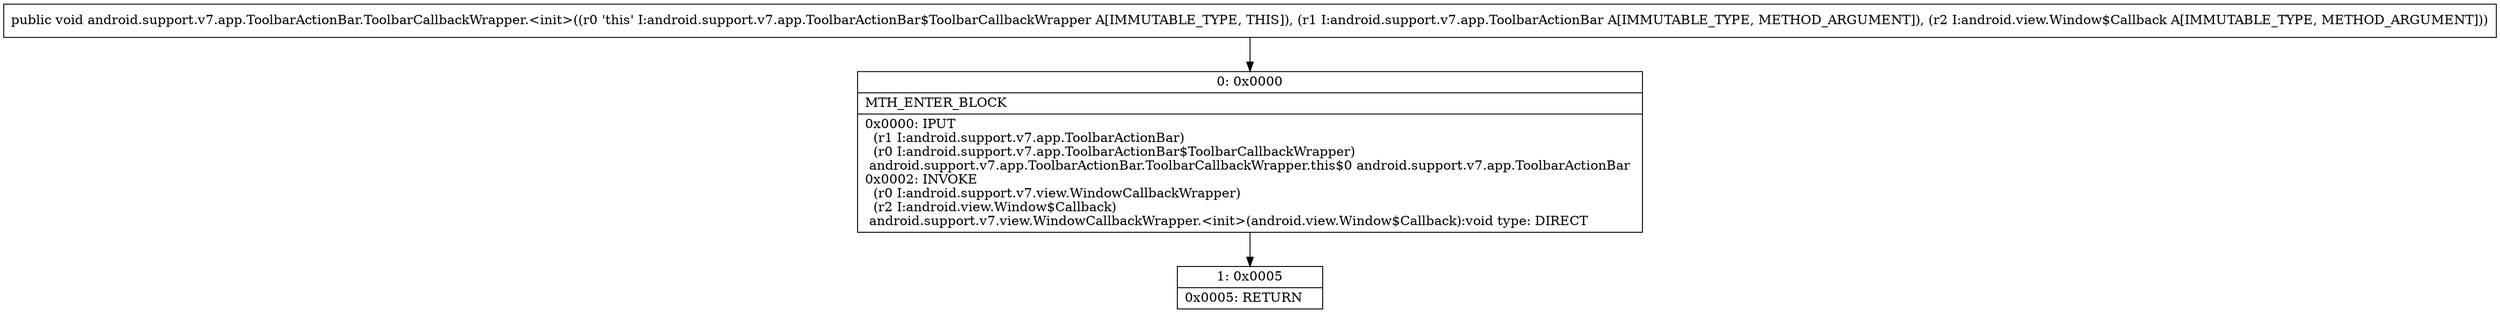 digraph "CFG forandroid.support.v7.app.ToolbarActionBar.ToolbarCallbackWrapper.\<init\>(Landroid\/support\/v7\/app\/ToolbarActionBar;Landroid\/view\/Window$Callback;)V" {
Node_0 [shape=record,label="{0\:\ 0x0000|MTH_ENTER_BLOCK\l|0x0000: IPUT  \l  (r1 I:android.support.v7.app.ToolbarActionBar)\l  (r0 I:android.support.v7.app.ToolbarActionBar$ToolbarCallbackWrapper)\l android.support.v7.app.ToolbarActionBar.ToolbarCallbackWrapper.this$0 android.support.v7.app.ToolbarActionBar \l0x0002: INVOKE  \l  (r0 I:android.support.v7.view.WindowCallbackWrapper)\l  (r2 I:android.view.Window$Callback)\l android.support.v7.view.WindowCallbackWrapper.\<init\>(android.view.Window$Callback):void type: DIRECT \l}"];
Node_1 [shape=record,label="{1\:\ 0x0005|0x0005: RETURN   \l}"];
MethodNode[shape=record,label="{public void android.support.v7.app.ToolbarActionBar.ToolbarCallbackWrapper.\<init\>((r0 'this' I:android.support.v7.app.ToolbarActionBar$ToolbarCallbackWrapper A[IMMUTABLE_TYPE, THIS]), (r1 I:android.support.v7.app.ToolbarActionBar A[IMMUTABLE_TYPE, METHOD_ARGUMENT]), (r2 I:android.view.Window$Callback A[IMMUTABLE_TYPE, METHOD_ARGUMENT])) }"];
MethodNode -> Node_0;
Node_0 -> Node_1;
}

